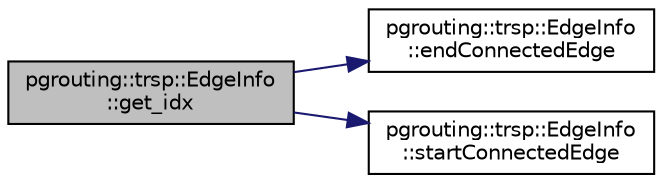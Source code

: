 digraph "pgrouting::trsp::EdgeInfo::get_idx"
{
  edge [fontname="Helvetica",fontsize="10",labelfontname="Helvetica",labelfontsize="10"];
  node [fontname="Helvetica",fontsize="10",shape=record];
  rankdir="LR";
  Node78 [label="pgrouting::trsp::EdgeInfo\l::get_idx",height=0.2,width=0.4,color="black", fillcolor="grey75", style="filled", fontcolor="black"];
  Node78 -> Node79 [color="midnightblue",fontsize="10",style="solid",fontname="Helvetica"];
  Node79 [label="pgrouting::trsp::EdgeInfo\l::endConnectedEdge",height=0.2,width=0.4,color="black", fillcolor="white", style="filled",URL="$classpgrouting_1_1trsp_1_1EdgeInfo.html#ad15c715bac01cb44f9e72f87f7c14238"];
  Node78 -> Node80 [color="midnightblue",fontsize="10",style="solid",fontname="Helvetica"];
  Node80 [label="pgrouting::trsp::EdgeInfo\l::startConnectedEdge",height=0.2,width=0.4,color="black", fillcolor="white", style="filled",URL="$classpgrouting_1_1trsp_1_1EdgeInfo.html#a73bd53d1079eedb49776d352b62dca35"];
}
